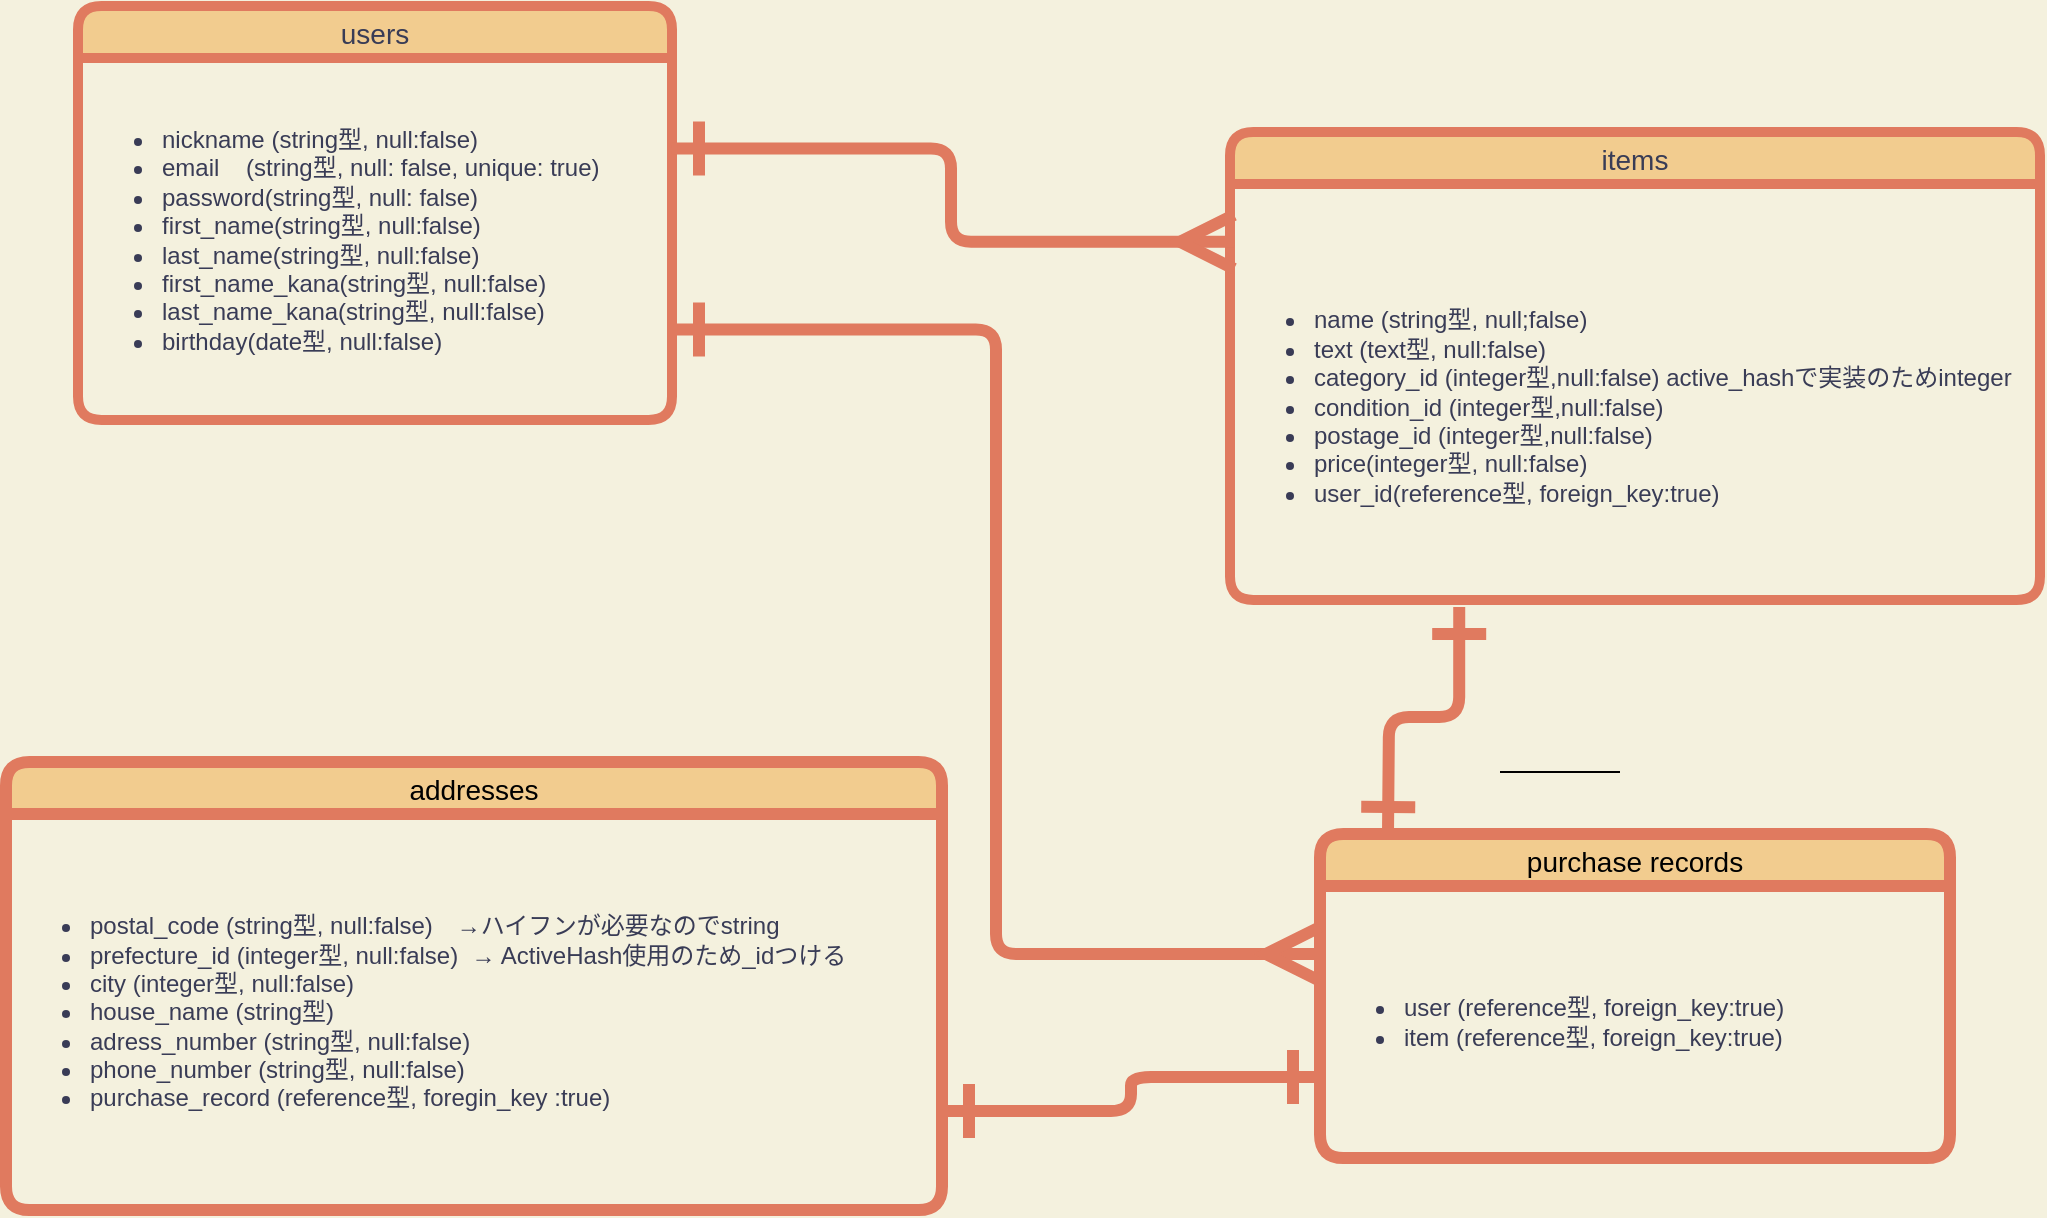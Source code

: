 <mxfile version="13.6.5">
    <diagram id="hMNGM9ZGqN5iMCbjJOES" name="ページ1">
        <mxGraphModel dx="721" dy="982" grid="1" gridSize="9" guides="1" tooltips="1" connect="1" arrows="1" fold="1" page="0" pageScale="1" pageWidth="827" pageHeight="1169" background="#F4F1DE" math="0" shadow="0">
            <root>
                <mxCell id="0"/>
                <mxCell id="1" parent="0"/>
                <mxCell id="42" style="edgeStyle=orthogonalEdgeStyle;rounded=1;orthogonalLoop=1;jettySize=auto;html=1;entryX=0.283;entryY=1.017;entryDx=0;entryDy=0;entryPerimeter=0;strokeColor=#E07A5F;fillColor=#F2CC8F;fontColor=#000000;endArrow=ERone;endFill=0;strokeWidth=6;endSize=20;startArrow=ERone;startFill=0;startSize=20;" edge="1" parent="1" target="24">
                    <mxGeometry relative="1" as="geometry">
                        <mxPoint x="583" y="324" as="sourcePoint"/>
                    </mxGeometry>
                </mxCell>
                <mxCell id="20" value="items" style="swimlane;fontStyle=0;childLayout=stackLayout;horizontal=1;startSize=26;horizontalStack=0;resizeParent=1;resizeParentMax=0;resizeLast=0;collapsible=1;marginBottom=0;align=center;fontSize=14;fillColor=#F2CC8F;strokeColor=#E07A5F;fontColor=#393C56;strokeWidth=5;rounded=1;verticalAlign=middle;" parent="1" vertex="1">
                    <mxGeometry x="504" y="-27" width="405" height="234" as="geometry"/>
                </mxCell>
                <mxCell id="24" value="&lt;div&gt;&lt;br&gt;&lt;/div&gt;&lt;ul&gt;&lt;li&gt;name (string型, null;false)　&lt;/li&gt;&lt;li&gt;text (text型, null:false)&lt;/li&gt;&lt;li&gt;category_id (integer型,null:false) active_hashで実装のためinteger&lt;/li&gt;&lt;li&gt;condition_id (integer型,null:false)&lt;/li&gt;&lt;li&gt;postage_id (integer型,null:false)&lt;/li&gt;&lt;li&gt;price(integer型, null:false)&lt;/li&gt;&lt;li&gt;user_id(reference型, foreign_key:true)&lt;/li&gt;&lt;/ul&gt;" style="text;strokeColor=none;fillColor=none;html=1;whiteSpace=wrap;verticalAlign=middle;overflow=hidden;fontColor=#393C56;strokeWidth=5;rounded=1;horizontal=1;" parent="20" vertex="1">
                    <mxGeometry y="26" width="405" height="208" as="geometry"/>
                </mxCell>
                <mxCell id="31" value="purchase records" style="swimlane;fontStyle=0;childLayout=stackLayout;horizontal=1;startSize=26;horizontalStack=0;resizeParent=1;resizeParentMax=0;resizeLast=0;collapsible=1;marginBottom=0;align=center;fontSize=14;rounded=1;strokeColor=#E07A5F;fillColor=#F2CC8F;strokeWidth=6;fontColor=#000000;verticalAlign=middle;" parent="1" vertex="1">
                    <mxGeometry x="549" y="324" width="315" height="162" as="geometry"/>
                </mxCell>
                <mxCell id="35" value="&lt;ul&gt;&lt;li&gt;user (reference型, foreign_key:true)&lt;/li&gt;&lt;li&gt;item (reference型, foreign_key:true)&lt;/li&gt;&lt;/ul&gt;" style="text;strokeColor=none;fillColor=none;html=1;whiteSpace=wrap;verticalAlign=middle;overflow=hidden;rounded=1;fontColor=#393C56;strokeWidth=6;horizontal=1;" parent="31" vertex="1">
                    <mxGeometry y="26" width="315" height="136" as="geometry"/>
                </mxCell>
                <mxCell id="52" value="" style="line;strokeWidth=1;rotatable=0;dashed=0;labelPosition=right;align=left;verticalAlign=middle;spacingTop=0;spacingLeft=6;points=[];portConstraint=eastwest;rounded=1;fillColor=#F2CC8F;fontColor=#000000;" parent="1" vertex="1">
                    <mxGeometry x="639" y="288" width="60" height="10" as="geometry"/>
                </mxCell>
                <mxCell id="57" style="edgeStyle=orthogonalEdgeStyle;rounded=1;orthogonalLoop=1;jettySize=auto;html=1;exitX=1;exitY=0.75;exitDx=0;exitDy=0;entryX=0;entryY=0.75;entryDx=0;entryDy=0;startArrow=ERone;startFill=0;startSize=20;endArrow=ERone;endFill=0;endSize=20;strokeColor=#E07A5F;strokeWidth=6;fillColor=#F2CC8F;fontColor=#000000;" parent="1" source="36" target="31" edge="1">
                    <mxGeometry relative="1" as="geometry"/>
                </mxCell>
                <mxCell id="58" style="edgeStyle=orthogonalEdgeStyle;rounded=1;orthogonalLoop=1;jettySize=auto;html=1;exitX=1;exitY=0.75;exitDx=0;exitDy=0;entryX=0;entryY=0.25;entryDx=0;entryDy=0;startArrow=ERone;startFill=0;startSize=20;endArrow=ERmany;endFill=0;endSize=20;strokeColor=#E07A5F;strokeWidth=6;fillColor=#F2CC8F;fontColor=#000000;" parent="1" source="19" target="35" edge="1">
                    <mxGeometry relative="1" as="geometry"/>
                </mxCell>
                <mxCell id="27" value="addresses" style="swimlane;fontStyle=0;childLayout=stackLayout;horizontal=1;startSize=26;horizontalStack=0;resizeParent=1;resizeParentMax=0;resizeLast=0;collapsible=1;marginBottom=0;align=center;fontSize=14;rounded=1;strokeColor=#E07A5F;fillColor=#F2CC8F;strokeWidth=6;fontColor=#000000;verticalAlign=middle;" parent="1" vertex="1">
                    <mxGeometry x="-108" y="288" width="468" height="224" as="geometry"/>
                </mxCell>
                <mxCell id="36" value="&lt;ul&gt;&lt;li&gt;postal_code (string型, null:false)　→ハイフンが必要なのでstring&lt;/li&gt;&lt;li&gt;prefecture_id (integer型, null:false)&amp;nbsp; → ActiveHash使用のため_idつける&lt;/li&gt;&lt;li&gt;city (integer型, null:false)&lt;/li&gt;&lt;li&gt;house_name (string型)&lt;/li&gt;&lt;li&gt;adress_number (string型, null:false)&lt;/li&gt;&lt;li&gt;phone_number (string型, null:false)&lt;/li&gt;&lt;li&gt;purchase_record (reference型, foregin_key :true)&lt;/li&gt;&lt;/ul&gt;" style="text;strokeColor=none;fillColor=none;html=1;whiteSpace=wrap;verticalAlign=middle;overflow=hidden;rounded=1;fontColor=#393C56;strokeWidth=6;horizontal=1;" parent="27" vertex="1">
                    <mxGeometry y="26" width="468" height="198" as="geometry"/>
                </mxCell>
                <mxCell id="15" value="users" style="swimlane;fontStyle=0;childLayout=stackLayout;horizontal=1;startSize=26;horizontalStack=0;resizeParent=1;resizeParentMax=0;resizeLast=0;collapsible=1;marginBottom=0;align=center;fontSize=14;fillColor=#F2CC8F;strokeColor=#E07A5F;fontColor=#393C56;strokeWidth=5;rounded=1;verticalAlign=middle;" parent="1" vertex="1">
                    <mxGeometry x="-72" y="-90" width="297" height="207" as="geometry"/>
                </mxCell>
                <mxCell id="19" value="&lt;ul&gt;&lt;li&gt;nickname (string型, null:false)&lt;/li&gt;&lt;li&gt;email&amp;nbsp; &amp;nbsp; (string型, null: false, unique: true)&lt;/li&gt;&lt;li&gt;password(string型, null: false)&lt;/li&gt;&lt;li&gt;first_name(string型, null:false)&lt;/li&gt;&lt;li&gt;last_name(string型, null:false)&lt;/li&gt;&lt;li&gt;first_name_kana(string型, null:false)&lt;/li&gt;&lt;li&gt;last_name_kana(string型, null:false)&lt;/li&gt;&lt;li&gt;birthday(date型, null:false)&lt;/li&gt;&lt;/ul&gt;" style="text;strokeColor=none;fillColor=none;html=1;whiteSpace=wrap;verticalAlign=middle;overflow=hidden;fontColor=#393C56;strokeWidth=5;rounded=1;horizontal=1;" parent="15" vertex="1">
                    <mxGeometry y="26" width="297" height="181" as="geometry"/>
                </mxCell>
                <mxCell id="59" style="edgeStyle=orthogonalEdgeStyle;rounded=1;orthogonalLoop=1;jettySize=auto;html=1;exitX=1;exitY=0.25;exitDx=0;exitDy=0;entryX=0.005;entryY=0.139;entryDx=0;entryDy=0;entryPerimeter=0;startArrow=ERone;startFill=0;startSize=20;endArrow=ERmany;endFill=0;endSize=20;strokeColor=#E07A5F;strokeWidth=6;fillColor=#F2CC8F;fontColor=#000000;" parent="1" source="19" target="24" edge="1">
                    <mxGeometry relative="1" as="geometry"/>
                </mxCell>
            </root>
        </mxGraphModel>
    </diagram>
</mxfile>